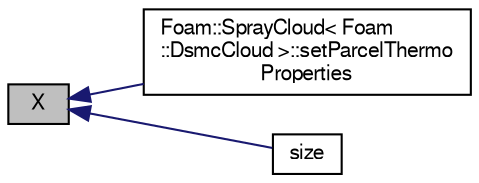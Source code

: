 digraph "X"
{
  bgcolor="transparent";
  edge [fontname="FreeSans",fontsize="10",labelfontname="FreeSans",labelfontsize="10"];
  node [fontname="FreeSans",fontsize="10",shape=record];
  rankdir="LR";
  Node792 [label="X",height=0.2,width=0.4,color="black", fillcolor="grey75", style="filled", fontcolor="black"];
  Node792 -> Node793 [dir="back",color="midnightblue",fontsize="10",style="solid",fontname="FreeSans"];
  Node793 [label="Foam::SprayCloud\< Foam\l::DsmcCloud \>::setParcelThermo\lProperties",height=0.2,width=0.4,color="black",URL="$a24530.html#a3b7f36d51838109c584a2ae57c525d57",tooltip="Set parcel thermo properties. "];
  Node792 -> Node794 [dir="back",color="midnightblue",fontsize="10",style="solid",fontname="FreeSans"];
  Node794 [label="size",height=0.2,width=0.4,color="black",URL="$a29842.html#a9facbf0a118d395c89884e45a5ca4e4b",tooltip="Return the number of liquids in the mixture. "];
}
